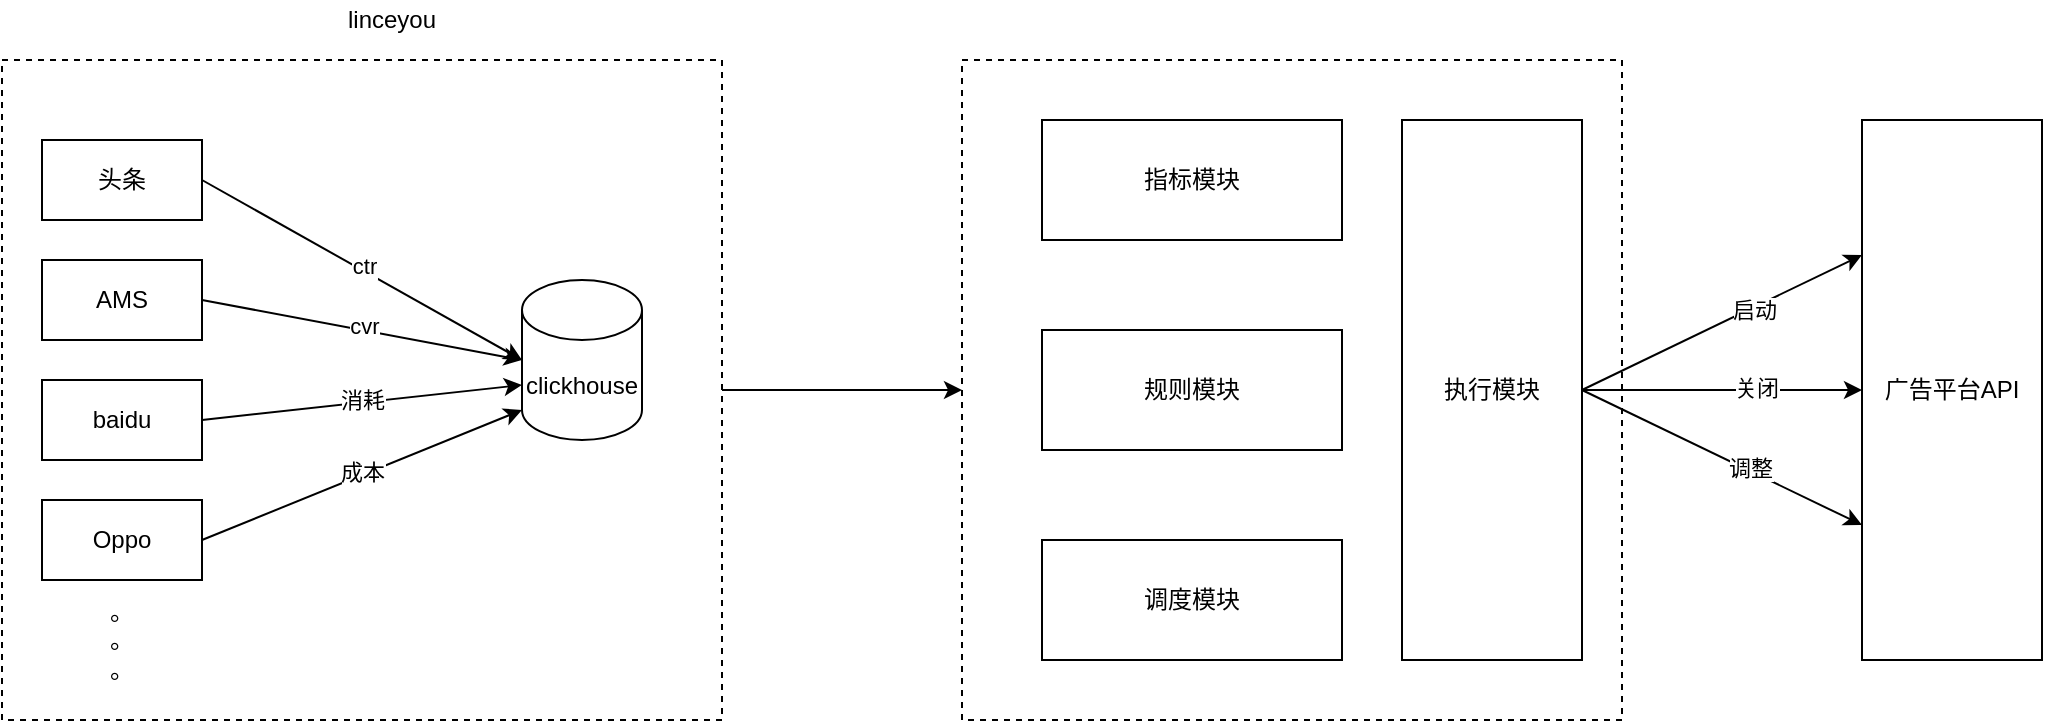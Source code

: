 <mxfile version="14.7.3" type="github"><diagram id="jikfgfJhN1Udf3yzA06Y" name="Page-1"><mxGraphModel dx="1255" dy="843" grid="1" gridSize="10" guides="1" tooltips="1" connect="1" arrows="1" fold="1" page="1" pageScale="1" pageWidth="827" pageHeight="1169" math="0" shadow="0"><root><mxCell id="0"/><mxCell id="1" parent="0"/><mxCell id="Yz5xoKtZZaxIjxsNcwPe-15" value="" style="rounded=0;whiteSpace=wrap;html=1;dashed=1;fillColor=none;" vertex="1" parent="1"><mxGeometry x="10" y="220" width="360" height="330" as="geometry"/></mxCell><mxCell id="Yz5xoKtZZaxIjxsNcwPe-1" value="clickhouse" style="shape=cylinder3;whiteSpace=wrap;html=1;boundedLbl=1;backgroundOutline=1;size=15;" vertex="1" parent="1"><mxGeometry x="270" y="330" width="60" height="80" as="geometry"/></mxCell><mxCell id="Yz5xoKtZZaxIjxsNcwPe-2" value="头条" style="rounded=0;whiteSpace=wrap;html=1;" vertex="1" parent="1"><mxGeometry x="30" y="260" width="80" height="40" as="geometry"/></mxCell><mxCell id="Yz5xoKtZZaxIjxsNcwPe-3" value="AMS" style="rounded=0;whiteSpace=wrap;html=1;" vertex="1" parent="1"><mxGeometry x="30" y="320" width="80" height="40" as="geometry"/></mxCell><mxCell id="Yz5xoKtZZaxIjxsNcwPe-4" value="baidu" style="rounded=0;whiteSpace=wrap;html=1;" vertex="1" parent="1"><mxGeometry x="30" y="380" width="80" height="40" as="geometry"/></mxCell><mxCell id="Yz5xoKtZZaxIjxsNcwPe-5" value="Oppo" style="rounded=0;whiteSpace=wrap;html=1;" vertex="1" parent="1"><mxGeometry x="30" y="440" width="80" height="40" as="geometry"/></mxCell><mxCell id="Yz5xoKtZZaxIjxsNcwPe-6" value="。&lt;br&gt;。&lt;br&gt;。" style="text;html=1;strokeColor=none;fillColor=none;align=center;verticalAlign=middle;whiteSpace=wrap;rounded=0;" vertex="1" parent="1"><mxGeometry x="50" y="500" width="40" height="20" as="geometry"/></mxCell><mxCell id="Yz5xoKtZZaxIjxsNcwPe-7" value="" style="endArrow=classic;html=1;exitX=1;exitY=0.5;exitDx=0;exitDy=0;entryX=0;entryY=0.5;entryDx=0;entryDy=0;entryPerimeter=0;" edge="1" parent="1" source="Yz5xoKtZZaxIjxsNcwPe-2" target="Yz5xoKtZZaxIjxsNcwPe-1"><mxGeometry width="50" height="50" relative="1" as="geometry"><mxPoint x="160" y="280" as="sourcePoint"/><mxPoint x="210" y="230" as="targetPoint"/></mxGeometry></mxCell><mxCell id="Yz5xoKtZZaxIjxsNcwPe-8" value="ctr" style="edgeLabel;html=1;align=center;verticalAlign=middle;resizable=0;points=[];" vertex="1" connectable="0" parent="Yz5xoKtZZaxIjxsNcwPe-7"><mxGeometry x="-0.001" y="2" relative="1" as="geometry"><mxPoint as="offset"/></mxGeometry></mxCell><mxCell id="Yz5xoKtZZaxIjxsNcwPe-9" value="" style="endArrow=classic;html=1;exitX=1;exitY=0.5;exitDx=0;exitDy=0;" edge="1" parent="1" source="Yz5xoKtZZaxIjxsNcwPe-3"><mxGeometry width="50" height="50" relative="1" as="geometry"><mxPoint x="120" y="290" as="sourcePoint"/><mxPoint x="270" y="370" as="targetPoint"/></mxGeometry></mxCell><mxCell id="Yz5xoKtZZaxIjxsNcwPe-10" value="cvr" style="edgeLabel;html=1;align=center;verticalAlign=middle;resizable=0;points=[];" vertex="1" connectable="0" parent="Yz5xoKtZZaxIjxsNcwPe-9"><mxGeometry x="-0.001" y="2" relative="1" as="geometry"><mxPoint as="offset"/></mxGeometry></mxCell><mxCell id="Yz5xoKtZZaxIjxsNcwPe-11" value="" style="endArrow=classic;html=1;exitX=1;exitY=0.5;exitDx=0;exitDy=0;entryX=0;entryY=0;entryDx=0;entryDy=52.5;entryPerimeter=0;" edge="1" parent="1" source="Yz5xoKtZZaxIjxsNcwPe-4" target="Yz5xoKtZZaxIjxsNcwPe-1"><mxGeometry width="50" height="50" relative="1" as="geometry"><mxPoint x="120" y="350" as="sourcePoint"/><mxPoint x="280" y="380" as="targetPoint"/></mxGeometry></mxCell><mxCell id="Yz5xoKtZZaxIjxsNcwPe-12" value="消耗" style="edgeLabel;html=1;align=center;verticalAlign=middle;resizable=0;points=[];" vertex="1" connectable="0" parent="Yz5xoKtZZaxIjxsNcwPe-11"><mxGeometry x="-0.001" y="2" relative="1" as="geometry"><mxPoint as="offset"/></mxGeometry></mxCell><mxCell id="Yz5xoKtZZaxIjxsNcwPe-13" value="" style="endArrow=classic;html=1;exitX=1;exitY=0.5;exitDx=0;exitDy=0;entryX=0;entryY=1;entryDx=0;entryDy=-15;entryPerimeter=0;" edge="1" parent="1" source="Yz5xoKtZZaxIjxsNcwPe-5" target="Yz5xoKtZZaxIjxsNcwPe-1"><mxGeometry width="50" height="50" relative="1" as="geometry"><mxPoint x="120" y="410" as="sourcePoint"/><mxPoint x="250" y="393" as="targetPoint"/></mxGeometry></mxCell><mxCell id="Yz5xoKtZZaxIjxsNcwPe-14" value="成本" style="edgeLabel;html=1;align=center;verticalAlign=middle;resizable=0;points=[];" vertex="1" connectable="0" parent="Yz5xoKtZZaxIjxsNcwPe-13"><mxGeometry x="-0.001" y="2" relative="1" as="geometry"><mxPoint as="offset"/></mxGeometry></mxCell><mxCell id="Yz5xoKtZZaxIjxsNcwPe-16" value="linceyou" style="text;html=1;strokeColor=none;fillColor=none;align=center;verticalAlign=middle;whiteSpace=wrap;rounded=0;dashed=1;" vertex="1" parent="1"><mxGeometry x="170" y="190" width="70" height="20" as="geometry"/></mxCell><mxCell id="Yz5xoKtZZaxIjxsNcwPe-18" value="" style="rounded=0;whiteSpace=wrap;html=1;dashed=1;fillColor=none;" vertex="1" parent="1"><mxGeometry x="490" y="220" width="330" height="330" as="geometry"/></mxCell><mxCell id="Yz5xoKtZZaxIjxsNcwPe-19" value="规则模块" style="rounded=0;whiteSpace=wrap;html=1;" vertex="1" parent="1"><mxGeometry x="530" y="355" width="150" height="60" as="geometry"/></mxCell><mxCell id="Yz5xoKtZZaxIjxsNcwPe-20" value="指标模块" style="rounded=0;whiteSpace=wrap;html=1;" vertex="1" parent="1"><mxGeometry x="530" y="250" width="150" height="60" as="geometry"/></mxCell><mxCell id="Yz5xoKtZZaxIjxsNcwPe-21" value="" style="endArrow=classic;html=1;exitX=1;exitY=0.5;exitDx=0;exitDy=0;entryX=0;entryY=0.5;entryDx=0;entryDy=0;" edge="1" parent="1" source="Yz5xoKtZZaxIjxsNcwPe-15" target="Yz5xoKtZZaxIjxsNcwPe-18"><mxGeometry width="50" height="50" relative="1" as="geometry"><mxPoint x="410" y="450" as="sourcePoint"/><mxPoint x="460" y="400" as="targetPoint"/></mxGeometry></mxCell><mxCell id="Yz5xoKtZZaxIjxsNcwPe-22" value="调度模块" style="rounded=0;whiteSpace=wrap;html=1;" vertex="1" parent="1"><mxGeometry x="530" y="460" width="150" height="60" as="geometry"/></mxCell><mxCell id="Yz5xoKtZZaxIjxsNcwPe-23" value="执行模块" style="rounded=0;whiteSpace=wrap;html=1;" vertex="1" parent="1"><mxGeometry x="710" y="250" width="90" height="270" as="geometry"/></mxCell><mxCell id="Yz5xoKtZZaxIjxsNcwPe-24" value="广告平台API" style="rounded=0;whiteSpace=wrap;html=1;fillColor=#ffffff;" vertex="1" parent="1"><mxGeometry x="940" y="250" width="90" height="270" as="geometry"/></mxCell><mxCell id="Yz5xoKtZZaxIjxsNcwPe-27" value="" style="endArrow=classic;html=1;exitX=1;exitY=0.5;exitDx=0;exitDy=0;entryX=0;entryY=0.25;entryDx=0;entryDy=0;" edge="1" parent="1" source="Yz5xoKtZZaxIjxsNcwPe-23" target="Yz5xoKtZZaxIjxsNcwPe-24"><mxGeometry width="50" height="50" relative="1" as="geometry"><mxPoint x="820" y="350" as="sourcePoint"/><mxPoint x="870" y="300" as="targetPoint"/></mxGeometry></mxCell><mxCell id="Yz5xoKtZZaxIjxsNcwPe-30" value="启动" style="edgeLabel;html=1;align=center;verticalAlign=middle;resizable=0;points=[];" vertex="1" connectable="0" parent="Yz5xoKtZZaxIjxsNcwPe-27"><mxGeometry x="0.22" y="-1" relative="1" as="geometry"><mxPoint as="offset"/></mxGeometry></mxCell><mxCell id="Yz5xoKtZZaxIjxsNcwPe-28" value="" style="endArrow=classic;html=1;exitX=1;exitY=0.5;exitDx=0;exitDy=0;entryX=0;entryY=0.5;entryDx=0;entryDy=0;" edge="1" parent="1" source="Yz5xoKtZZaxIjxsNcwPe-23" target="Yz5xoKtZZaxIjxsNcwPe-24"><mxGeometry width="50" height="50" relative="1" as="geometry"><mxPoint x="810" y="395" as="sourcePoint"/><mxPoint x="950" y="327.5" as="targetPoint"/></mxGeometry></mxCell><mxCell id="Yz5xoKtZZaxIjxsNcwPe-31" value="关闭" style="edgeLabel;html=1;align=center;verticalAlign=middle;resizable=0;points=[];" vertex="1" connectable="0" parent="Yz5xoKtZZaxIjxsNcwPe-28"><mxGeometry x="0.243" y="1" relative="1" as="geometry"><mxPoint as="offset"/></mxGeometry></mxCell><mxCell id="Yz5xoKtZZaxIjxsNcwPe-29" value="" style="endArrow=classic;html=1;exitX=1;exitY=0.5;exitDx=0;exitDy=0;entryX=0;entryY=0.75;entryDx=0;entryDy=0;" edge="1" parent="1" source="Yz5xoKtZZaxIjxsNcwPe-23" target="Yz5xoKtZZaxIjxsNcwPe-24"><mxGeometry width="50" height="50" relative="1" as="geometry"><mxPoint x="810" y="395" as="sourcePoint"/><mxPoint x="950" y="395" as="targetPoint"/></mxGeometry></mxCell><mxCell id="Yz5xoKtZZaxIjxsNcwPe-32" value="调整" style="edgeLabel;html=1;align=center;verticalAlign=middle;resizable=0;points=[];" vertex="1" connectable="0" parent="Yz5xoKtZZaxIjxsNcwPe-29"><mxGeometry x="0.203" y="2" relative="1" as="geometry"><mxPoint x="-1" as="offset"/></mxGeometry></mxCell></root></mxGraphModel></diagram></mxfile>